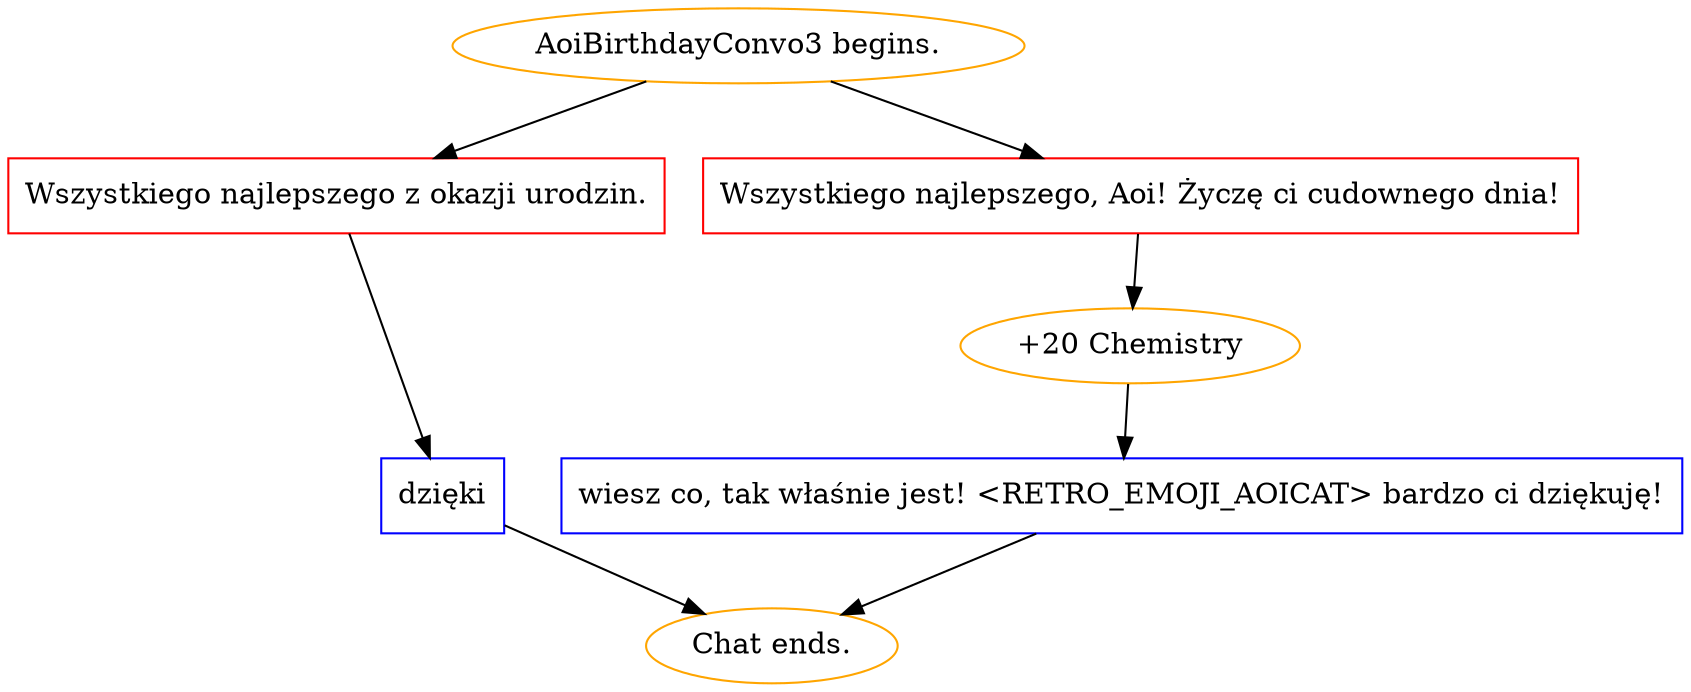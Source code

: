 digraph {
	"AoiBirthdayConvo3 begins." [color=orange];
		"AoiBirthdayConvo3 begins." -> j1266788606;
		"AoiBirthdayConvo3 begins." -> j538589100;
	j1266788606 [label="Wszystkiego najlepszego z okazji urodzin.",shape=box,color=red];
		j1266788606 -> j1880587532;
	j538589100 [label="Wszystkiego najlepszego, Aoi! Życzę ci cudownego dnia!",shape=box,color=red];
		j538589100 -> j863437394;
	j1880587532 [label="dzięki",shape=box,color=blue];
		j1880587532 -> "Chat ends.";
	j863437394 [label="+20 Chemistry",color=orange];
		j863437394 -> j54228871;
	"Chat ends." [color=orange];
	j54228871 [label="wiesz co, tak właśnie jest! <RETRO_EMOJI_AOICAT> bardzo ci dziękuję!",shape=box,color=blue];
		j54228871 -> "Chat ends.";
}